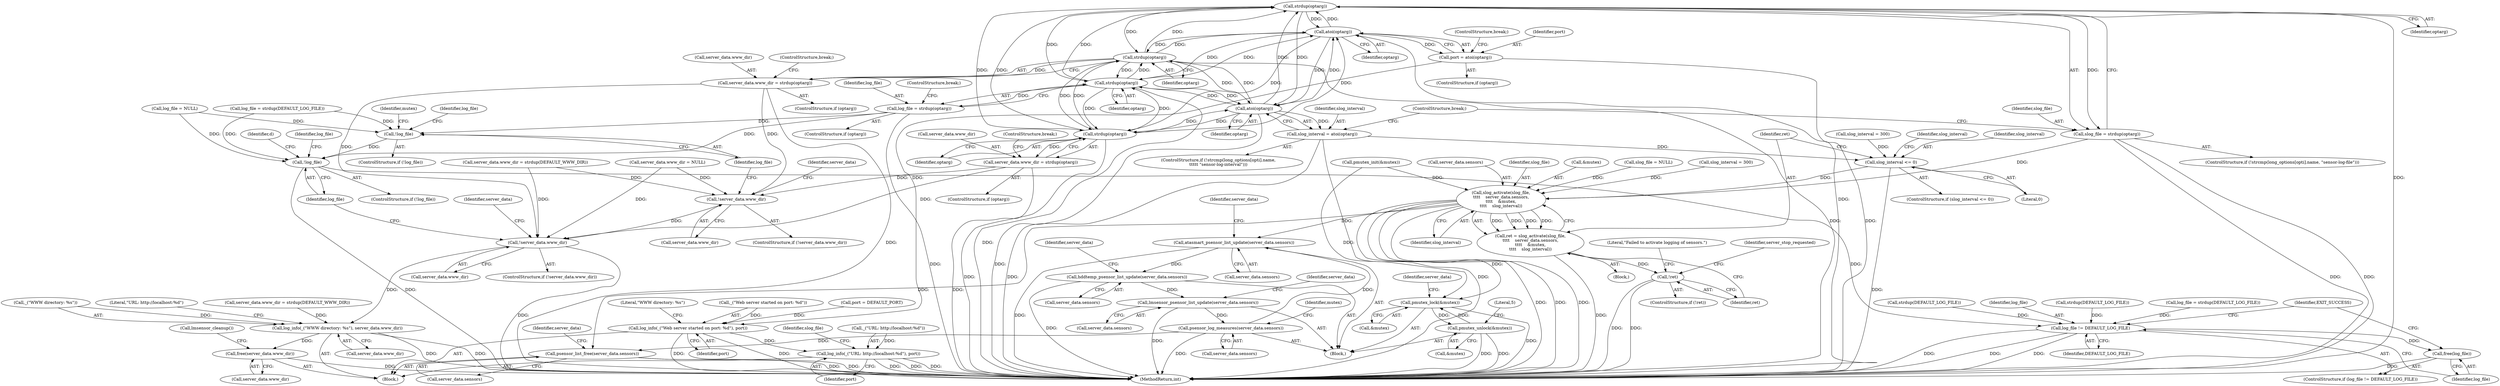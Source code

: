 digraph "1_wpitchoune_8b10426dcc0246c1712a99460dd470dcb1cc4d9c_0@API" {
"1000228" [label="(Call,strdup(optarg))"];
"1000186" [label="(Call,atoi(optarg))"];
"1000178" [label="(Call,strdup(optarg))"];
"1000213" [label="(Call,strdup(optarg))"];
"1000228" [label="(Call,strdup(optarg))"];
"1000242" [label="(Call,atoi(optarg))"];
"1000201" [label="(Call,strdup(optarg))"];
"1000174" [label="(Call,server_data.www_dir = strdup(optarg))"];
"1000266" [label="(Call,!server_data.www_dir)"];
"1000289" [label="(Call,!server_data.www_dir)"];
"1000319" [label="(Call,log_info(_(\"WWW directory: %s\"), server_data.www_dir))"];
"1000403" [label="(Call,free(server_data.www_dir))"];
"1000184" [label="(Call,port = atoi(optarg))"];
"1000315" [label="(Call,log_info(_(\"Web server started on port: %d\"), port))"];
"1000325" [label="(Call,log_info(_(\"URL: http://localhost:%d\"), port))"];
"1000197" [label="(Call,server_data.www_dir = strdup(optarg))"];
"1000211" [label="(Call,log_file = strdup(optarg))"];
"1000277" [label="(Call,!log_file)"];
"1000300" [label="(Call,!log_file)"];
"1000410" [label="(Call,log_file != DEFAULT_LOG_FILE)"];
"1000413" [label="(Call,free(log_file))"];
"1000226" [label="(Call,slog_file = strdup(optarg))"];
"1000341" [label="(Call,slog_activate(slog_file,\n\t\t\t\t    server_data.sensors,\n\t\t\t\t    &mutex,\n\t\t\t\t    slog_interval))"];
"1000339" [label="(Call,ret = slog_activate(slog_file,\n\t\t\t\t    server_data.sensors,\n\t\t\t\t    &mutex,\n\t\t\t\t    slog_interval))"];
"1000350" [label="(Call,!ret)"];
"1000359" [label="(Call,pmutex_lock(&mutex))"];
"1000387" [label="(Call,pmutex_unlock(&mutex))"];
"1000371" [label="(Call,atasmart_psensor_list_update(server_data.sensors))"];
"1000375" [label="(Call,hddtemp_psensor_list_update(server_data.sensors))"];
"1000379" [label="(Call,lmsensor_psensor_list_update(server_data.sensors))"];
"1000383" [label="(Call,psensor_log_measures(server_data.sensors))"];
"1000395" [label="(Call,psensor_list_free(server_data.sensors))"];
"1000240" [label="(Call,slog_interval = atoi(optarg))"];
"1000333" [label="(Call,slog_interval <= 0)"];
"1000281" [label="(Call,strdup(DEFAULT_LOG_FILE))"];
"1000321" [label="(Literal,\"WWW directory: %s\")"];
"1000410" [label="(Call,log_file != DEFAULT_LOG_FILE)"];
"1000188" [label="(ControlStructure,break;)"];
"1000240" [label="(Call,slog_interval = atoi(optarg))"];
"1000354" [label="(Literal,\"Failed to activate logging of sensors.\")"];
"1000303" [label="(Identifier,log_file)"];
"1000266" [label="(Call,!server_data.www_dir)"];
"1000381" [label="(Identifier,server_data)"];
"1000371" [label="(Call,atasmart_psensor_list_update(server_data.sensors))"];
"1000285" [label="(Identifier,mutex)"];
"1000186" [label="(Call,atoi(optarg))"];
"1000327" [label="(Literal,\"URL: http://localhost:%d\")"];
"1000302" [label="(Call,log_file = strdup(DEFAULT_LOG_FILE))"];
"1000231" [label="(ControlStructure,if (!strcmp(long_options[opti].name,\n\t\t\t\t\t \"sensor-log-interval\")))"];
"1000341" [label="(Call,slog_activate(slog_file,\n\t\t\t\t    server_data.sensors,\n\t\t\t\t    &mutex,\n\t\t\t\t    slog_interval))"];
"1000300" [label="(Call,!log_file)"];
"1000270" [label="(Call,server_data.www_dir = strdup(DEFAULT_WWW_DIR))"];
"1000202" [label="(Identifier,optarg)"];
"1000328" [label="(Identifier,port)"];
"1000350" [label="(Call,!ret)"];
"1000227" [label="(Identifier,slog_file)"];
"1000172" [label="(ControlStructure,if (optarg))"];
"1000290" [label="(Call,server_data.www_dir)"];
"1000211" [label="(Call,log_file = strdup(optarg))"];
"1000407" [label="(Call,lmsensor_cleanup())"];
"1000413" [label="(Call,free(log_file))"];
"1000280" [label="(Identifier,log_file)"];
"1000391" [label="(Literal,5)"];
"1000304" [label="(Call,strdup(DEFAULT_LOG_FILE))"];
"1000293" [label="(Call,server_data.www_dir = strdup(DEFAULT_WWW_DIR))"];
"1000375" [label="(Call,hddtemp_psensor_list_update(server_data.sensors))"];
"1000180" [label="(ControlStructure,break;)"];
"1000412" [label="(Identifier,DEFAULT_LOG_FILE)"];
"1000127" [label="(Call,server_data.www_dir = NULL)"];
"1000241" [label="(Identifier,slog_interval)"];
"1000331" [label="(Block,)"];
"1000377" [label="(Identifier,server_data)"];
"1000388" [label="(Call,&mutex)"];
"1000335" [label="(Literal,0)"];
"1000404" [label="(Call,server_data.www_dir)"];
"1000333" [label="(Call,slog_interval <= 0)"];
"1000359" [label="(Call,pmutex_lock(&mutex))"];
"1000320" [label="(Call,_(\"WWW directory: %s\"))"];
"1000318" [label="(Identifier,port)"];
"1000343" [label="(Call,server_data.sensors)"];
"1000316" [label="(Call,_(\"Web server started on port: %d\"))"];
"1000348" [label="(Identifier,slog_interval)"];
"1000289" [label="(Call,!server_data.www_dir)"];
"1000380" [label="(Call,server_data.sensors)"];
"1000387" [label="(Call,pmutex_unlock(&mutex))"];
"1000384" [label="(Call,server_data.sensors)"];
"1000322" [label="(Call,server_data.www_dir)"];
"1000185" [label="(Identifier,port)"];
"1000276" [label="(ControlStructure,if (!log_file))"];
"1000217" [label="(ControlStructure,if (!strcmp(long_options[opti].name, \"sensor-log-file\")))"];
"1000215" [label="(ControlStructure,break;)"];
"1000104" [label="(Block,)"];
"1000308" [label="(Identifier,d)"];
"1000267" [label="(Call,server_data.www_dir)"];
"1000395" [label="(Call,psensor_list_free(server_data.sensors))"];
"1000417" [label="(MethodReturn,int)"];
"1000342" [label="(Identifier,slog_file)"];
"1000243" [label="(Identifier,optarg)"];
"1000288" [label="(ControlStructure,if (!server_data.www_dir))"];
"1000242" [label="(Call,atoi(optarg))"];
"1000244" [label="(ControlStructure,break;)"];
"1000401" [label="(Identifier,server_data)"];
"1000349" [label="(ControlStructure,if (!ret))"];
"1000411" [label="(Identifier,log_file)"];
"1000301" [label="(Identifier,log_file)"];
"1000174" [label="(Call,server_data.www_dir = strdup(optarg))"];
"1000416" [label="(Identifier,EXIT_SUCCESS)"];
"1000178" [label="(Call,strdup(optarg))"];
"1000346" [label="(Call,&mutex)"];
"1000272" [label="(Identifier,server_data)"];
"1000142" [label="(Call,slog_file = NULL)"];
"1000340" [label="(Identifier,ret)"];
"1000379" [label="(Call,lmsensor_psensor_list_update(server_data.sensors))"];
"1000295" [label="(Identifier,server_data)"];
"1000226" [label="(Call,slog_file = strdup(optarg))"];
"1000360" [label="(Call,&mutex)"];
"1000330" [label="(Identifier,slog_file)"];
"1000299" [label="(ControlStructure,if (!log_file))"];
"1000283" [label="(Call,pmutex_init(&mutex))"];
"1000203" [label="(ControlStructure,break;)"];
"1000278" [label="(Identifier,log_file)"];
"1000396" [label="(Call,server_data.sensors)"];
"1000139" [label="(Call,log_file = NULL)"];
"1000365" [label="(Identifier,server_data)"];
"1000201" [label="(Call,strdup(optarg))"];
"1000319" [label="(Call,log_info(_(\"WWW directory: %s\"), server_data.www_dir))"];
"1000145" [label="(Call,slog_interval = 300)"];
"1000265" [label="(ControlStructure,if (!server_data.www_dir))"];
"1000357" [label="(Identifier,server_stop_requested)"];
"1000197" [label="(Call,server_data.www_dir = strdup(optarg))"];
"1000383" [label="(Call,psensor_log_measures(server_data.sensors))"];
"1000209" [label="(ControlStructure,if (optarg))"];
"1000358" [label="(Block,)"];
"1000414" [label="(Identifier,log_file)"];
"1000337" [label="(Identifier,slog_interval)"];
"1000334" [label="(Identifier,slog_interval)"];
"1000326" [label="(Call,_(\"URL: http://localhost:%d\"))"];
"1000385" [label="(Identifier,server_data)"];
"1000187" [label="(Identifier,optarg)"];
"1000148" [label="(Call,port = DEFAULT_PORT)"];
"1000212" [label="(Identifier,log_file)"];
"1000184" [label="(Call,port = atoi(optarg))"];
"1000214" [label="(Identifier,optarg)"];
"1000403" [label="(Call,free(server_data.www_dir))"];
"1000315" [label="(Call,log_info(_(\"Web server started on port: %d\"), port))"];
"1000229" [label="(Identifier,optarg)"];
"1000228" [label="(Call,strdup(optarg))"];
"1000336" [label="(Call,slog_interval = 300)"];
"1000409" [label="(ControlStructure,if (log_file != DEFAULT_LOG_FILE))"];
"1000195" [label="(ControlStructure,if (optarg))"];
"1000351" [label="(Identifier,ret)"];
"1000182" [label="(ControlStructure,if (optarg))"];
"1000325" [label="(Call,log_info(_(\"URL: http://localhost:%d\"), port))"];
"1000198" [label="(Call,server_data.www_dir)"];
"1000279" [label="(Call,log_file = strdup(DEFAULT_LOG_FILE))"];
"1000332" [label="(ControlStructure,if (slog_interval <= 0))"];
"1000179" [label="(Identifier,optarg)"];
"1000339" [label="(Call,ret = slog_activate(slog_file,\n\t\t\t\t    server_data.sensors,\n\t\t\t\t    &mutex,\n\t\t\t\t    slog_interval))"];
"1000175" [label="(Call,server_data.www_dir)"];
"1000372" [label="(Call,server_data.sensors)"];
"1000213" [label="(Call,strdup(optarg))"];
"1000389" [label="(Identifier,mutex)"];
"1000376" [label="(Call,server_data.sensors)"];
"1000277" [label="(Call,!log_file)"];
"1000228" -> "1000226"  [label="AST: "];
"1000228" -> "1000229"  [label="CFG: "];
"1000229" -> "1000228"  [label="AST: "];
"1000226" -> "1000228"  [label="CFG: "];
"1000228" -> "1000417"  [label="DDG: "];
"1000228" -> "1000178"  [label="DDG: "];
"1000228" -> "1000186"  [label="DDG: "];
"1000228" -> "1000201"  [label="DDG: "];
"1000228" -> "1000213"  [label="DDG: "];
"1000228" -> "1000226"  [label="DDG: "];
"1000186" -> "1000228"  [label="DDG: "];
"1000178" -> "1000228"  [label="DDG: "];
"1000213" -> "1000228"  [label="DDG: "];
"1000242" -> "1000228"  [label="DDG: "];
"1000201" -> "1000228"  [label="DDG: "];
"1000228" -> "1000242"  [label="DDG: "];
"1000186" -> "1000184"  [label="AST: "];
"1000186" -> "1000187"  [label="CFG: "];
"1000187" -> "1000186"  [label="AST: "];
"1000184" -> "1000186"  [label="CFG: "];
"1000186" -> "1000417"  [label="DDG: "];
"1000186" -> "1000178"  [label="DDG: "];
"1000186" -> "1000184"  [label="DDG: "];
"1000178" -> "1000186"  [label="DDG: "];
"1000213" -> "1000186"  [label="DDG: "];
"1000242" -> "1000186"  [label="DDG: "];
"1000201" -> "1000186"  [label="DDG: "];
"1000186" -> "1000201"  [label="DDG: "];
"1000186" -> "1000213"  [label="DDG: "];
"1000186" -> "1000242"  [label="DDG: "];
"1000178" -> "1000174"  [label="AST: "];
"1000178" -> "1000179"  [label="CFG: "];
"1000179" -> "1000178"  [label="AST: "];
"1000174" -> "1000178"  [label="CFG: "];
"1000178" -> "1000417"  [label="DDG: "];
"1000178" -> "1000174"  [label="DDG: "];
"1000213" -> "1000178"  [label="DDG: "];
"1000242" -> "1000178"  [label="DDG: "];
"1000201" -> "1000178"  [label="DDG: "];
"1000178" -> "1000201"  [label="DDG: "];
"1000178" -> "1000213"  [label="DDG: "];
"1000178" -> "1000242"  [label="DDG: "];
"1000213" -> "1000211"  [label="AST: "];
"1000213" -> "1000214"  [label="CFG: "];
"1000214" -> "1000213"  [label="AST: "];
"1000211" -> "1000213"  [label="CFG: "];
"1000213" -> "1000417"  [label="DDG: "];
"1000213" -> "1000201"  [label="DDG: "];
"1000213" -> "1000211"  [label="DDG: "];
"1000242" -> "1000213"  [label="DDG: "];
"1000201" -> "1000213"  [label="DDG: "];
"1000213" -> "1000242"  [label="DDG: "];
"1000242" -> "1000240"  [label="AST: "];
"1000242" -> "1000243"  [label="CFG: "];
"1000243" -> "1000242"  [label="AST: "];
"1000240" -> "1000242"  [label="CFG: "];
"1000242" -> "1000417"  [label="DDG: "];
"1000242" -> "1000201"  [label="DDG: "];
"1000242" -> "1000240"  [label="DDG: "];
"1000201" -> "1000242"  [label="DDG: "];
"1000201" -> "1000197"  [label="AST: "];
"1000201" -> "1000202"  [label="CFG: "];
"1000202" -> "1000201"  [label="AST: "];
"1000197" -> "1000201"  [label="CFG: "];
"1000201" -> "1000417"  [label="DDG: "];
"1000201" -> "1000197"  [label="DDG: "];
"1000174" -> "1000172"  [label="AST: "];
"1000175" -> "1000174"  [label="AST: "];
"1000180" -> "1000174"  [label="CFG: "];
"1000174" -> "1000417"  [label="DDG: "];
"1000174" -> "1000266"  [label="DDG: "];
"1000174" -> "1000289"  [label="DDG: "];
"1000266" -> "1000265"  [label="AST: "];
"1000266" -> "1000267"  [label="CFG: "];
"1000267" -> "1000266"  [label="AST: "];
"1000272" -> "1000266"  [label="CFG: "];
"1000278" -> "1000266"  [label="CFG: "];
"1000127" -> "1000266"  [label="DDG: "];
"1000270" -> "1000266"  [label="DDG: "];
"1000197" -> "1000266"  [label="DDG: "];
"1000266" -> "1000289"  [label="DDG: "];
"1000289" -> "1000288"  [label="AST: "];
"1000289" -> "1000290"  [label="CFG: "];
"1000290" -> "1000289"  [label="AST: "];
"1000295" -> "1000289"  [label="CFG: "];
"1000301" -> "1000289"  [label="CFG: "];
"1000289" -> "1000417"  [label="DDG: "];
"1000127" -> "1000289"  [label="DDG: "];
"1000270" -> "1000289"  [label="DDG: "];
"1000197" -> "1000289"  [label="DDG: "];
"1000289" -> "1000319"  [label="DDG: "];
"1000319" -> "1000104"  [label="AST: "];
"1000319" -> "1000322"  [label="CFG: "];
"1000320" -> "1000319"  [label="AST: "];
"1000322" -> "1000319"  [label="AST: "];
"1000327" -> "1000319"  [label="CFG: "];
"1000319" -> "1000417"  [label="DDG: "];
"1000319" -> "1000417"  [label="DDG: "];
"1000320" -> "1000319"  [label="DDG: "];
"1000293" -> "1000319"  [label="DDG: "];
"1000319" -> "1000403"  [label="DDG: "];
"1000403" -> "1000104"  [label="AST: "];
"1000403" -> "1000404"  [label="CFG: "];
"1000404" -> "1000403"  [label="AST: "];
"1000407" -> "1000403"  [label="CFG: "];
"1000403" -> "1000417"  [label="DDG: "];
"1000184" -> "1000182"  [label="AST: "];
"1000185" -> "1000184"  [label="AST: "];
"1000188" -> "1000184"  [label="CFG: "];
"1000184" -> "1000417"  [label="DDG: "];
"1000184" -> "1000315"  [label="DDG: "];
"1000315" -> "1000104"  [label="AST: "];
"1000315" -> "1000318"  [label="CFG: "];
"1000316" -> "1000315"  [label="AST: "];
"1000318" -> "1000315"  [label="AST: "];
"1000321" -> "1000315"  [label="CFG: "];
"1000315" -> "1000417"  [label="DDG: "];
"1000315" -> "1000417"  [label="DDG: "];
"1000316" -> "1000315"  [label="DDG: "];
"1000148" -> "1000315"  [label="DDG: "];
"1000315" -> "1000325"  [label="DDG: "];
"1000325" -> "1000104"  [label="AST: "];
"1000325" -> "1000328"  [label="CFG: "];
"1000326" -> "1000325"  [label="AST: "];
"1000328" -> "1000325"  [label="AST: "];
"1000330" -> "1000325"  [label="CFG: "];
"1000325" -> "1000417"  [label="DDG: "];
"1000325" -> "1000417"  [label="DDG: "];
"1000325" -> "1000417"  [label="DDG: "];
"1000326" -> "1000325"  [label="DDG: "];
"1000197" -> "1000195"  [label="AST: "];
"1000198" -> "1000197"  [label="AST: "];
"1000203" -> "1000197"  [label="CFG: "];
"1000197" -> "1000417"  [label="DDG: "];
"1000211" -> "1000209"  [label="AST: "];
"1000212" -> "1000211"  [label="AST: "];
"1000215" -> "1000211"  [label="CFG: "];
"1000211" -> "1000417"  [label="DDG: "];
"1000211" -> "1000277"  [label="DDG: "];
"1000211" -> "1000300"  [label="DDG: "];
"1000277" -> "1000276"  [label="AST: "];
"1000277" -> "1000278"  [label="CFG: "];
"1000278" -> "1000277"  [label="AST: "];
"1000280" -> "1000277"  [label="CFG: "];
"1000285" -> "1000277"  [label="CFG: "];
"1000279" -> "1000277"  [label="DDG: "];
"1000139" -> "1000277"  [label="DDG: "];
"1000277" -> "1000300"  [label="DDG: "];
"1000300" -> "1000299"  [label="AST: "];
"1000300" -> "1000301"  [label="CFG: "];
"1000301" -> "1000300"  [label="AST: "];
"1000303" -> "1000300"  [label="CFG: "];
"1000308" -> "1000300"  [label="CFG: "];
"1000300" -> "1000417"  [label="DDG: "];
"1000279" -> "1000300"  [label="DDG: "];
"1000139" -> "1000300"  [label="DDG: "];
"1000300" -> "1000410"  [label="DDG: "];
"1000410" -> "1000409"  [label="AST: "];
"1000410" -> "1000412"  [label="CFG: "];
"1000411" -> "1000410"  [label="AST: "];
"1000412" -> "1000410"  [label="AST: "];
"1000414" -> "1000410"  [label="CFG: "];
"1000416" -> "1000410"  [label="CFG: "];
"1000410" -> "1000417"  [label="DDG: "];
"1000410" -> "1000417"  [label="DDG: "];
"1000410" -> "1000417"  [label="DDG: "];
"1000302" -> "1000410"  [label="DDG: "];
"1000281" -> "1000410"  [label="DDG: "];
"1000304" -> "1000410"  [label="DDG: "];
"1000410" -> "1000413"  [label="DDG: "];
"1000413" -> "1000409"  [label="AST: "];
"1000413" -> "1000414"  [label="CFG: "];
"1000414" -> "1000413"  [label="AST: "];
"1000416" -> "1000413"  [label="CFG: "];
"1000413" -> "1000417"  [label="DDG: "];
"1000226" -> "1000217"  [label="AST: "];
"1000227" -> "1000226"  [label="AST: "];
"1000244" -> "1000226"  [label="CFG: "];
"1000226" -> "1000417"  [label="DDG: "];
"1000226" -> "1000417"  [label="DDG: "];
"1000226" -> "1000341"  [label="DDG: "];
"1000341" -> "1000339"  [label="AST: "];
"1000341" -> "1000348"  [label="CFG: "];
"1000342" -> "1000341"  [label="AST: "];
"1000343" -> "1000341"  [label="AST: "];
"1000346" -> "1000341"  [label="AST: "];
"1000348" -> "1000341"  [label="AST: "];
"1000339" -> "1000341"  [label="CFG: "];
"1000341" -> "1000417"  [label="DDG: "];
"1000341" -> "1000417"  [label="DDG: "];
"1000341" -> "1000417"  [label="DDG: "];
"1000341" -> "1000339"  [label="DDG: "];
"1000341" -> "1000339"  [label="DDG: "];
"1000341" -> "1000339"  [label="DDG: "];
"1000341" -> "1000339"  [label="DDG: "];
"1000142" -> "1000341"  [label="DDG: "];
"1000283" -> "1000341"  [label="DDG: "];
"1000333" -> "1000341"  [label="DDG: "];
"1000336" -> "1000341"  [label="DDG: "];
"1000341" -> "1000359"  [label="DDG: "];
"1000341" -> "1000371"  [label="DDG: "];
"1000341" -> "1000395"  [label="DDG: "];
"1000339" -> "1000331"  [label="AST: "];
"1000340" -> "1000339"  [label="AST: "];
"1000351" -> "1000339"  [label="CFG: "];
"1000339" -> "1000417"  [label="DDG: "];
"1000339" -> "1000350"  [label="DDG: "];
"1000350" -> "1000349"  [label="AST: "];
"1000350" -> "1000351"  [label="CFG: "];
"1000351" -> "1000350"  [label="AST: "];
"1000354" -> "1000350"  [label="CFG: "];
"1000357" -> "1000350"  [label="CFG: "];
"1000350" -> "1000417"  [label="DDG: "];
"1000350" -> "1000417"  [label="DDG: "];
"1000359" -> "1000358"  [label="AST: "];
"1000359" -> "1000360"  [label="CFG: "];
"1000360" -> "1000359"  [label="AST: "];
"1000365" -> "1000359"  [label="CFG: "];
"1000359" -> "1000417"  [label="DDG: "];
"1000283" -> "1000359"  [label="DDG: "];
"1000387" -> "1000359"  [label="DDG: "];
"1000359" -> "1000387"  [label="DDG: "];
"1000387" -> "1000358"  [label="AST: "];
"1000387" -> "1000388"  [label="CFG: "];
"1000388" -> "1000387"  [label="AST: "];
"1000391" -> "1000387"  [label="CFG: "];
"1000387" -> "1000417"  [label="DDG: "];
"1000387" -> "1000417"  [label="DDG: "];
"1000371" -> "1000358"  [label="AST: "];
"1000371" -> "1000372"  [label="CFG: "];
"1000372" -> "1000371"  [label="AST: "];
"1000377" -> "1000371"  [label="CFG: "];
"1000371" -> "1000417"  [label="DDG: "];
"1000383" -> "1000371"  [label="DDG: "];
"1000371" -> "1000375"  [label="DDG: "];
"1000375" -> "1000358"  [label="AST: "];
"1000375" -> "1000376"  [label="CFG: "];
"1000376" -> "1000375"  [label="AST: "];
"1000381" -> "1000375"  [label="CFG: "];
"1000375" -> "1000417"  [label="DDG: "];
"1000375" -> "1000379"  [label="DDG: "];
"1000379" -> "1000358"  [label="AST: "];
"1000379" -> "1000380"  [label="CFG: "];
"1000380" -> "1000379"  [label="AST: "];
"1000385" -> "1000379"  [label="CFG: "];
"1000379" -> "1000417"  [label="DDG: "];
"1000379" -> "1000383"  [label="DDG: "];
"1000383" -> "1000358"  [label="AST: "];
"1000383" -> "1000384"  [label="CFG: "];
"1000384" -> "1000383"  [label="AST: "];
"1000389" -> "1000383"  [label="CFG: "];
"1000383" -> "1000417"  [label="DDG: "];
"1000383" -> "1000395"  [label="DDG: "];
"1000395" -> "1000104"  [label="AST: "];
"1000395" -> "1000396"  [label="CFG: "];
"1000396" -> "1000395"  [label="AST: "];
"1000401" -> "1000395"  [label="CFG: "];
"1000395" -> "1000417"  [label="DDG: "];
"1000395" -> "1000417"  [label="DDG: "];
"1000240" -> "1000231"  [label="AST: "];
"1000241" -> "1000240"  [label="AST: "];
"1000244" -> "1000240"  [label="CFG: "];
"1000240" -> "1000417"  [label="DDG: "];
"1000240" -> "1000417"  [label="DDG: "];
"1000240" -> "1000333"  [label="DDG: "];
"1000333" -> "1000332"  [label="AST: "];
"1000333" -> "1000335"  [label="CFG: "];
"1000334" -> "1000333"  [label="AST: "];
"1000335" -> "1000333"  [label="AST: "];
"1000337" -> "1000333"  [label="CFG: "];
"1000340" -> "1000333"  [label="CFG: "];
"1000333" -> "1000417"  [label="DDG: "];
"1000145" -> "1000333"  [label="DDG: "];
}
